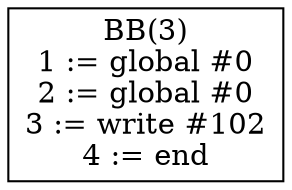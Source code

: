digraph cfg {
BB3[shape = box, label = "BB(3)\n" + "1 := global #0\n" + "2 := global #0\n" + "3 := write #102\n" + "4 := end\n"];
}

